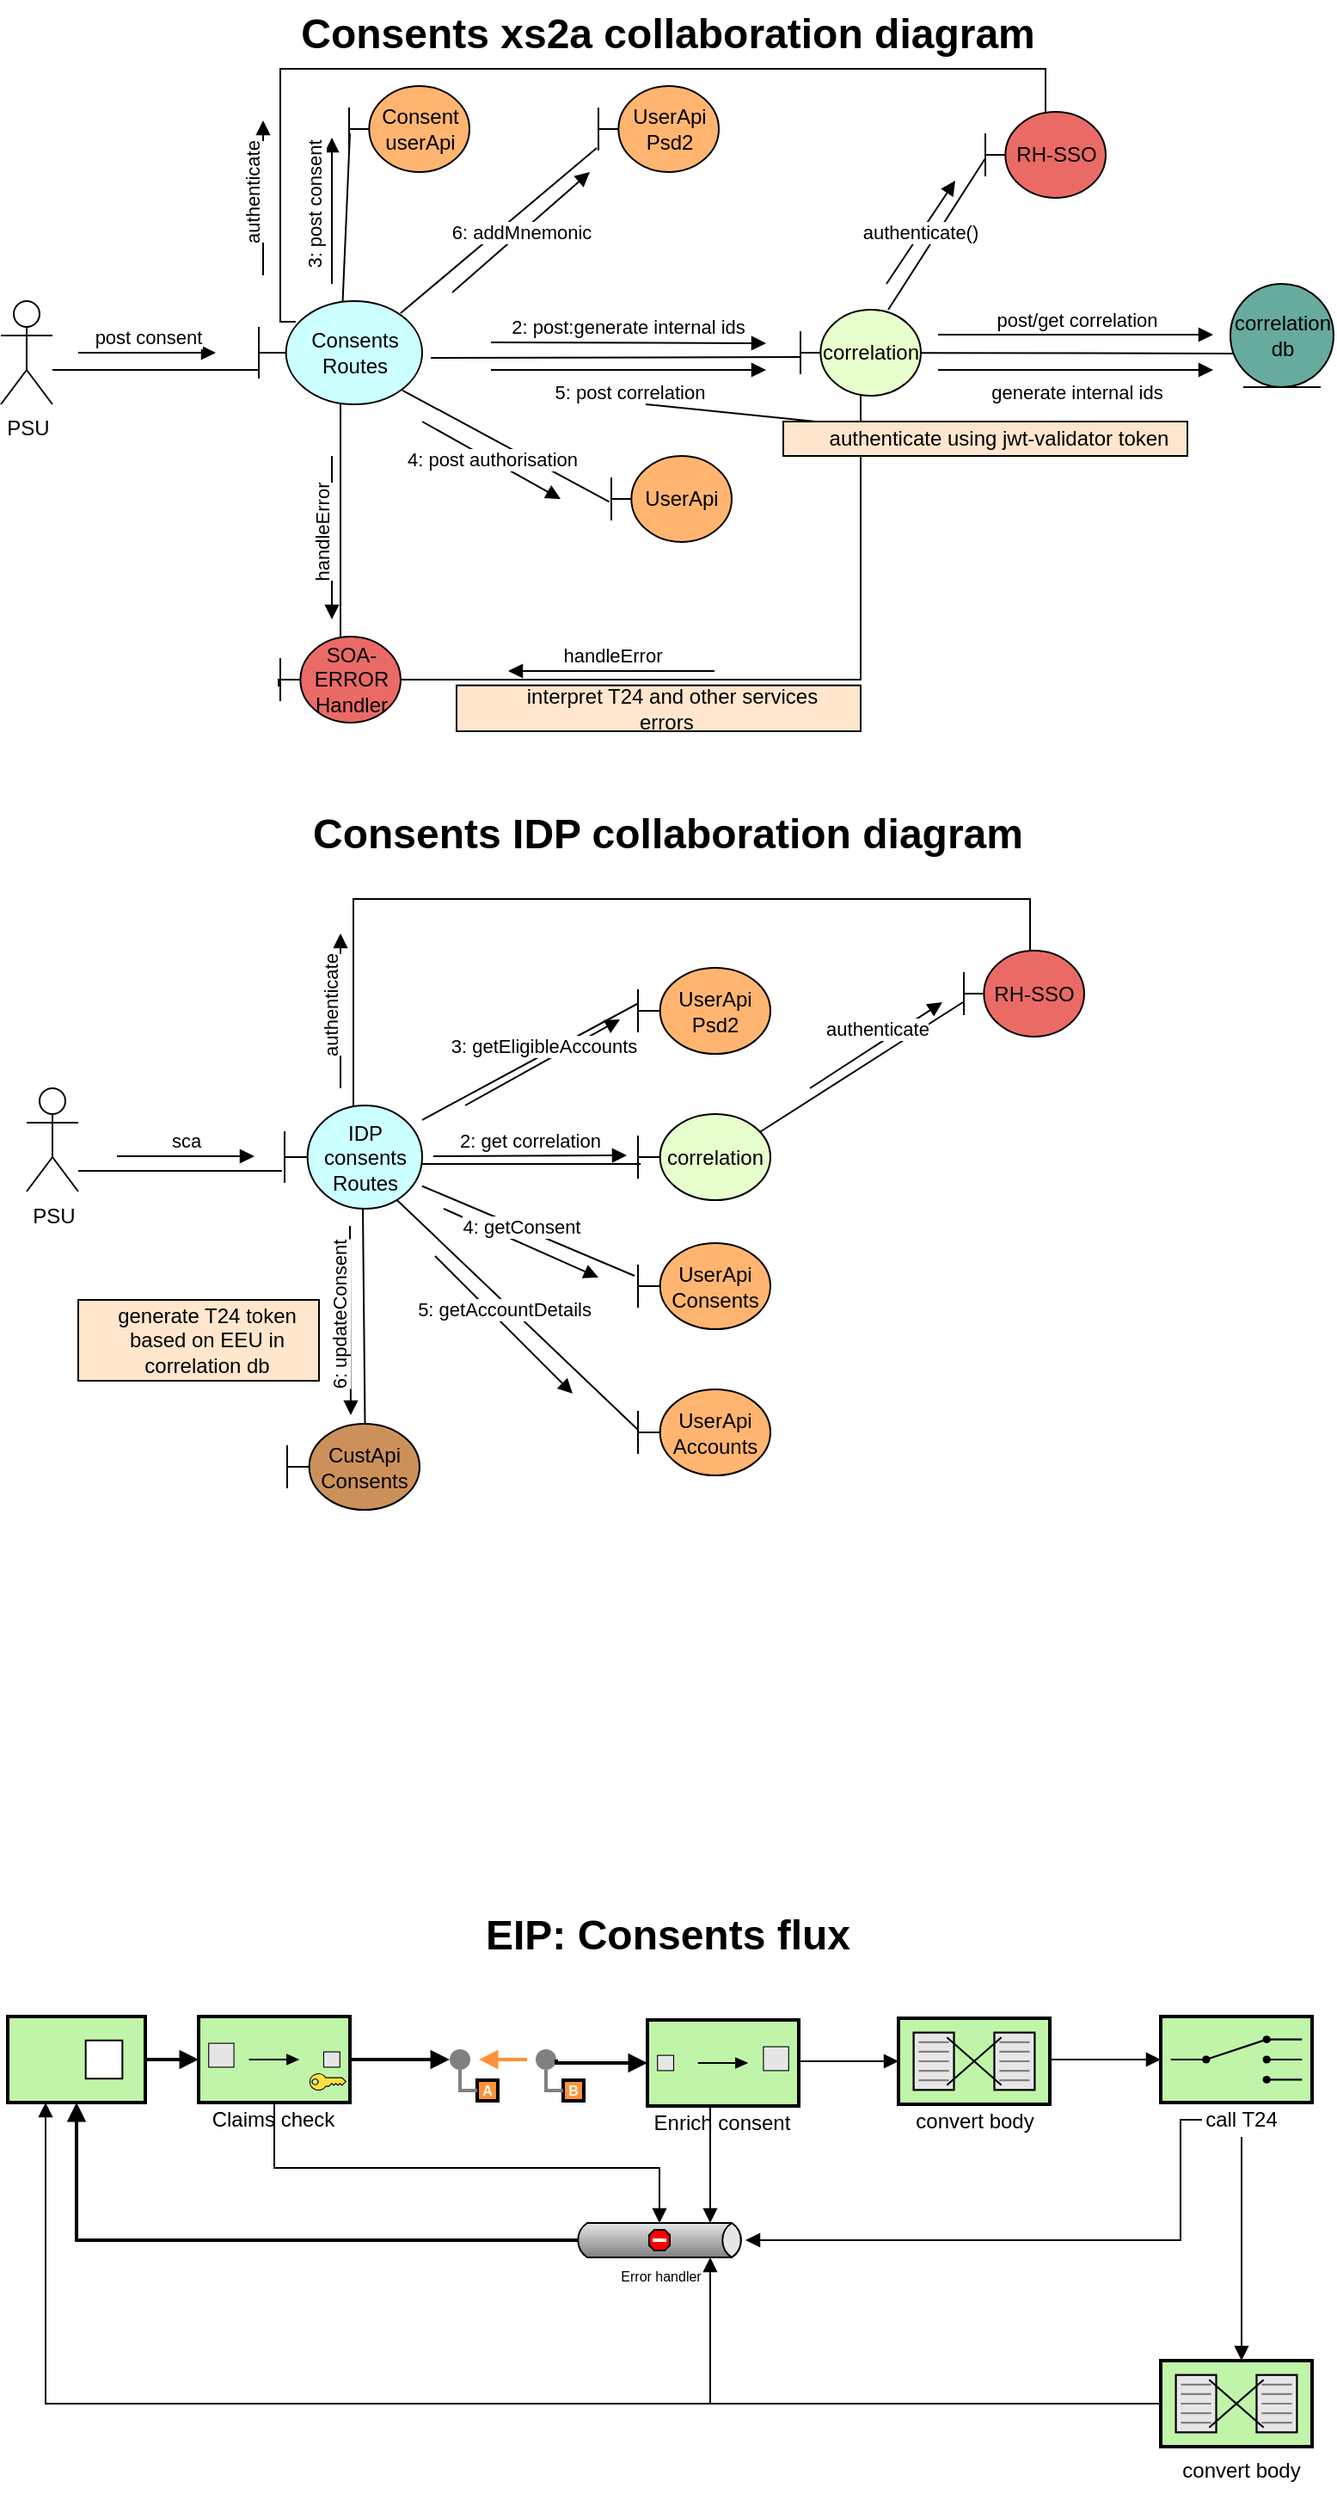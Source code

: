 <mxfile version="10.8.0" type="github"><diagram id="684sX0XfvXuVuNEk2pF1" name="Page-1"><mxGraphModel dx="1120" dy="774" grid="1" gridSize="10" guides="1" tooltips="1" connect="1" arrows="1" fold="1" page="1" pageScale="1" pageWidth="850" pageHeight="1100" math="0" shadow="0"><root><mxCell id="0"/><mxCell id="1" parent="0"/><mxCell id="zUb0gYZI1_zbsveK4TQf-42" style="edgeStyle=orthogonalEdgeStyle;rounded=0;orthogonalLoop=1;jettySize=auto;html=1;strokeColor=#000000;endArrow=none;endFill=0;" parent="1" source="zUb0gYZI1_zbsveK4TQf-1" target="zUb0gYZI1_zbsveK4TQf-31" edge="1"><mxGeometry relative="1" as="geometry"><Array as="points"><mxPoint x="132.5" y="215"/><mxPoint x="132.5" y="215"/></Array></mxGeometry></mxCell><mxCell id="zUb0gYZI1_zbsveK4TQf-1" value="PSU&lt;br&gt;" style="shape=umlActor;verticalLabelPosition=bottom;labelBackgroundColor=#ffffff;verticalAlign=top;html=1;outlineConnect=0;" parent="1" vertex="1"><mxGeometry x="37.5" y="175" width="30" height="60" as="geometry"/></mxCell><mxCell id="b8tYHW4TBAF62dfe1MEC-2" style="rounded=0;orthogonalLoop=1;jettySize=auto;html=1;endArrow=none;endFill=0;entryX=0.007;entryY=0.55;entryDx=0;entryDy=0;entryPerimeter=0;" parent="1" source="zUb0gYZI1_zbsveK4TQf-31" target="b8tYHW4TBAF62dfe1MEC-7" edge="1"><mxGeometry relative="1" as="geometry"><mxPoint x="384.757" y="89.386" as="targetPoint"/></mxGeometry></mxCell><mxCell id="b8tYHW4TBAF62dfe1MEC-10" style="edgeStyle=none;rounded=0;orthogonalLoop=1;jettySize=auto;html=1;entryX=-0.017;entryY=0.533;entryDx=0;entryDy=0;entryPerimeter=0;shadow=0;endArrow=none;endFill=0;strokeColor=#000000;exitX=0.88;exitY=0.865;exitDx=0;exitDy=0;exitPerimeter=0;" parent="1" source="zUb0gYZI1_zbsveK4TQf-31" target="b8tYHW4TBAF62dfe1MEC-9" edge="1"><mxGeometry relative="1" as="geometry"/></mxCell><mxCell id="b8tYHW4TBAF62dfe1MEC-13" style="edgeStyle=none;rounded=0;orthogonalLoop=1;jettySize=auto;html=1;entryX=-0.005;entryY=0.55;entryDx=0;entryDy=0;entryPerimeter=0;shadow=0;endArrow=none;endFill=0;strokeColor=#000000;" parent="1" target="b8tYHW4TBAF62dfe1MEC-12" edge="1"><mxGeometry relative="1" as="geometry"><mxPoint x="287.5" y="208" as="sourcePoint"/></mxGeometry></mxCell><mxCell id="7kEMaKD0HGbQx_u22iSO-6" style="edgeStyle=orthogonalEdgeStyle;rounded=0;orthogonalLoop=1;jettySize=auto;html=1;endArrow=none;endFill=0;" edge="1" parent="1" source="zUb0gYZI1_zbsveK4TQf-31" target="7kEMaKD0HGbQx_u22iSO-5"><mxGeometry relative="1" as="geometry"/></mxCell><mxCell id="7kEMaKD0HGbQx_u22iSO-46" style="edgeStyle=none;rounded=0;orthogonalLoop=1;jettySize=auto;html=1;entryX=-0.014;entryY=0.72;entryDx=0;entryDy=0;entryPerimeter=0;endArrow=none;endFill=0;exitX=0.868;exitY=0.117;exitDx=0;exitDy=0;exitPerimeter=0;" edge="1" parent="1" source="zUb0gYZI1_zbsveK4TQf-31" target="7kEMaKD0HGbQx_u22iSO-45"><mxGeometry relative="1" as="geometry"/></mxCell><mxCell id="7kEMaKD0HGbQx_u22iSO-49" style="edgeStyle=orthogonalEdgeStyle;rounded=0;orthogonalLoop=1;jettySize=auto;html=1;endArrow=none;endFill=0;exitX=0.226;exitY=0.2;exitDx=0;exitDy=0;exitPerimeter=0;" edge="1" parent="1" source="zUb0gYZI1_zbsveK4TQf-31" target="b8tYHW4TBAF62dfe1MEC-29"><mxGeometry relative="1" as="geometry"><Array as="points"><mxPoint x="200" y="187"/><mxPoint x="200" y="40"/><mxPoint x="645" y="40"/></Array></mxGeometry></mxCell><mxCell id="zUb0gYZI1_zbsveK4TQf-31" value="Consents&lt;br&gt;Routes&lt;br&gt;" style="shape=umlBoundary;whiteSpace=wrap;html=1;fillColor=#CCFFFF;" parent="1" vertex="1"><mxGeometry x="187.5" y="175" width="95" height="60" as="geometry"/></mxCell><mxCell id="zUb0gYZI1_zbsveK4TQf-38" value="post consent&lt;br&gt;" style="html=1;verticalAlign=bottom;endArrow=block;" parent="1" edge="1"><mxGeometry width="80" relative="1" as="geometry"><mxPoint x="82.5" y="205" as="sourcePoint"/><mxPoint x="162.5" y="205" as="targetPoint"/></mxGeometry></mxCell><mxCell id="b8tYHW4TBAF62dfe1MEC-5" value="3: post consent&lt;br&gt;" style="verticalAlign=middle;endArrow=block;shadow=0;strokeColor=#000000;labelBorderColor=none;html=1;horizontal=0;fontStyle=0" parent="1" edge="1"><mxGeometry x="0.077" y="10" width="80" relative="1" as="geometry"><mxPoint x="230" y="165" as="sourcePoint"/><mxPoint x="230" y="80" as="targetPoint"/><mxPoint as="offset"/></mxGeometry></mxCell><mxCell id="b8tYHW4TBAF62dfe1MEC-7" value="Consent userApi&lt;br&gt;" style="shape=umlBoundary;whiteSpace=wrap;html=1;fillColor=#FFB570;" parent="1" vertex="1"><mxGeometry x="240" y="50" width="70" height="50" as="geometry"/></mxCell><mxCell id="b8tYHW4TBAF62dfe1MEC-9" value="UserApi&lt;br&gt;" style="shape=umlBoundary;whiteSpace=wrap;html=1;fillColor=#FFB570;" parent="1" vertex="1"><mxGeometry x="392.5" y="265" width="70" height="50" as="geometry"/></mxCell><mxCell id="b8tYHW4TBAF62dfe1MEC-11" value="4: post authorisation&lt;br&gt;" style="verticalAlign=middle;endArrow=block;shadow=0;strokeColor=#000000;labelBorderColor=none;html=1;horizontal=1;fontStyle=0" parent="1" edge="1"><mxGeometry width="80" relative="1" as="geometry"><mxPoint x="282.5" y="245" as="sourcePoint"/><mxPoint x="363" y="290" as="targetPoint"/><mxPoint as="offset"/></mxGeometry></mxCell><mxCell id="b8tYHW4TBAF62dfe1MEC-30" style="edgeStyle=none;rounded=0;orthogonalLoop=1;jettySize=auto;html=1;entryX=-0.005;entryY=0.55;entryDx=0;entryDy=0;entryPerimeter=0;shadow=0;endArrow=none;endFill=0;strokeColor=#000000;" parent="1" source="b8tYHW4TBAF62dfe1MEC-12" target="b8tYHW4TBAF62dfe1MEC-29" edge="1"><mxGeometry relative="1" as="geometry"/></mxCell><mxCell id="b8tYHW4TBAF62dfe1MEC-35" style="edgeStyle=none;rounded=0;orthogonalLoop=1;jettySize=auto;html=1;entryX=0.026;entryY=0.674;entryDx=0;entryDy=0;entryPerimeter=0;shadow=0;endArrow=none;endFill=0;strokeColor=#000000;" parent="1" source="b8tYHW4TBAF62dfe1MEC-12" target="b8tYHW4TBAF62dfe1MEC-32" edge="1"><mxGeometry relative="1" as="geometry"/></mxCell><mxCell id="7kEMaKD0HGbQx_u22iSO-7" style="edgeStyle=orthogonalEdgeStyle;rounded=0;orthogonalLoop=1;jettySize=auto;html=1;endArrow=none;endFill=0;entryX=-0.014;entryY=0.58;entryDx=0;entryDy=0;entryPerimeter=0;" edge="1" parent="1" source="b8tYHW4TBAF62dfe1MEC-12" target="7kEMaKD0HGbQx_u22iSO-5"><mxGeometry relative="1" as="geometry"><mxPoint x="330" y="395" as="targetPoint"/><Array as="points"><mxPoint x="538" y="395"/><mxPoint x="199" y="395"/></Array></mxGeometry></mxCell><mxCell id="b8tYHW4TBAF62dfe1MEC-12" value="correlation" style="shape=umlBoundary;whiteSpace=wrap;html=1;fillColor=#E6FFCC;" parent="1" vertex="1"><mxGeometry x="502.5" y="180" width="70" height="50" as="geometry"/></mxCell><mxCell id="b8tYHW4TBAF62dfe1MEC-14" value="5: post correlation&lt;br&gt;" style="html=1;verticalAlign=top;endArrow=block;" parent="1" edge="1"><mxGeometry width="80" relative="1" as="geometry"><mxPoint x="322.5" y="215" as="sourcePoint"/><mxPoint x="482.5" y="215" as="targetPoint"/></mxGeometry></mxCell><mxCell id="b8tYHW4TBAF62dfe1MEC-17" value="2: post:generate internal ids&lt;br&gt;" style="html=1;verticalAlign=bottom;endArrow=block;" parent="1" edge="1"><mxGeometry width="80" relative="1" as="geometry"><mxPoint x="322.5" y="199" as="sourcePoint"/><mxPoint x="482.5" y="199.5" as="targetPoint"/></mxGeometry></mxCell><mxCell id="b8tYHW4TBAF62dfe1MEC-22" value="" style="group" parent="1" vertex="1" connectable="0"><mxGeometry x="492.5" y="235" width="235" height="60" as="geometry"/></mxCell><mxCell id="b8tYHW4TBAF62dfe1MEC-23" value="" style="group" parent="b8tYHW4TBAF62dfe1MEC-22" vertex="1" connectable="0"><mxGeometry width="235" height="60" as="geometry"/></mxCell><mxCell id="b8tYHW4TBAF62dfe1MEC-18" value="" style="rounded=0;whiteSpace=wrap;html=1;fillColor=#FFE6CC;" parent="b8tYHW4TBAF62dfe1MEC-23" vertex="1"><mxGeometry y="10" width="235" height="20" as="geometry"/></mxCell><mxCell id="b8tYHW4TBAF62dfe1MEC-20" value="authenticate using jwt-validator token" style="text;html=1;strokeColor=none;fillColor=none;align=center;verticalAlign=middle;whiteSpace=wrap;rounded=0;" parent="b8tYHW4TBAF62dfe1MEC-23" vertex="1"><mxGeometry x="20" y="10" width="210" height="20" as="geometry"/></mxCell><mxCell id="b8tYHW4TBAF62dfe1MEC-28" style="edgeStyle=none;rounded=0;orthogonalLoop=1;jettySize=auto;html=1;shadow=0;endArrow=none;endFill=0;strokeColor=#000000;" parent="1" source="b8tYHW4TBAF62dfe1MEC-18" edge="1"><mxGeometry relative="1" as="geometry"><mxPoint x="412.5" y="235" as="targetPoint"/></mxGeometry></mxCell><mxCell id="b8tYHW4TBAF62dfe1MEC-29" value="RH-SSO" style="shape=umlBoundary;whiteSpace=wrap;html=1;fillColor=#EA6B66;" parent="1" vertex="1"><mxGeometry x="610" y="65" width="70" height="50" as="geometry"/></mxCell><mxCell id="b8tYHW4TBAF62dfe1MEC-31" value="authenticate()&lt;br&gt;" style="verticalAlign=middle;endArrow=block;shadow=0;strokeColor=#000000;labelBorderColor=none;html=1;horizontal=1;fontStyle=0" parent="1" edge="1"><mxGeometry width="80" relative="1" as="geometry"><mxPoint x="552.5" y="165" as="sourcePoint"/><mxPoint x="592.5" y="105" as="targetPoint"/><mxPoint as="offset"/></mxGeometry></mxCell><mxCell id="b8tYHW4TBAF62dfe1MEC-32" value="correlation&lt;br&gt;db&lt;br&gt;" style="ellipse;shape=umlEntity;whiteSpace=wrap;html=1;fillColor=#67AB9F;" parent="1" vertex="1"><mxGeometry x="752.5" y="165" width="60" height="60" as="geometry"/></mxCell><mxCell id="b8tYHW4TBAF62dfe1MEC-36" value="generate internal ids&lt;br&gt;" style="html=1;verticalAlign=top;endArrow=block;" parent="1" edge="1"><mxGeometry width="80" relative="1" as="geometry"><mxPoint x="582.5" y="215" as="sourcePoint"/><mxPoint x="742.5" y="215" as="targetPoint"/></mxGeometry></mxCell><mxCell id="b8tYHW4TBAF62dfe1MEC-37" value="post/get correlation&lt;br&gt;" style="html=1;verticalAlign=bottom;endArrow=block;" parent="1" edge="1"><mxGeometry width="80" relative="1" as="geometry"><mxPoint x="582.5" y="194.5" as="sourcePoint"/><mxPoint x="742.5" y="194.5" as="targetPoint"/></mxGeometry></mxCell><mxCell id="b8tYHW4TBAF62dfe1MEC-38" value="Consents xs2a collaboration diagram" style="text;strokeColor=none;fillColor=none;html=1;fontSize=24;fontStyle=1;verticalAlign=middle;align=center;" parent="1" vertex="1"><mxGeometry x="375" width="100" height="40" as="geometry"/></mxCell><mxCell id="7kEMaKD0HGbQx_u22iSO-3" value="Consents IDP collaboration diagram" style="text;strokeColor=none;fillColor=none;html=1;fontSize=24;fontStyle=1;verticalAlign=middle;align=center;" vertex="1" parent="1"><mxGeometry x="375" y="465" width="100" height="40" as="geometry"/></mxCell><mxCell id="7kEMaKD0HGbQx_u22iSO-5" value="SOA-ERROR&lt;br&gt;Handler&lt;br&gt;" style="shape=umlBoundary;whiteSpace=wrap;html=1;fillColor=#EA6B66;" vertex="1" parent="1"><mxGeometry x="200" y="370" width="70" height="50" as="geometry"/></mxCell><mxCell id="7kEMaKD0HGbQx_u22iSO-8" value="handleError" style="html=1;verticalAlign=bottom;endArrow=block;" edge="1" parent="1"><mxGeometry width="80" relative="1" as="geometry"><mxPoint x="452.5" y="390" as="sourcePoint"/><mxPoint x="332.5" y="390" as="targetPoint"/></mxGeometry></mxCell><mxCell id="7kEMaKD0HGbQx_u22iSO-9" value="handleError" style="html=1;verticalAlign=bottom;endArrow=block;horizontal=0;" edge="1" parent="1"><mxGeometry width="80" relative="1" as="geometry"><mxPoint x="230" y="265" as="sourcePoint"/><mxPoint x="230" y="360" as="targetPoint"/></mxGeometry></mxCell><mxCell id="7kEMaKD0HGbQx_u22iSO-10" value="" style="group" vertex="1" connectable="0" parent="1"><mxGeometry x="302.5" y="385" width="235" height="90" as="geometry"/></mxCell><mxCell id="7kEMaKD0HGbQx_u22iSO-11" value="" style="group" vertex="1" connectable="0" parent="7kEMaKD0HGbQx_u22iSO-10"><mxGeometry width="235" height="80" as="geometry"/></mxCell><mxCell id="7kEMaKD0HGbQx_u22iSO-12" value="" style="rounded=0;whiteSpace=wrap;html=1;fillColor=#FFE6CC;" vertex="1" parent="7kEMaKD0HGbQx_u22iSO-11"><mxGeometry y="13.333" width="235" height="26.667" as="geometry"/></mxCell><mxCell id="7kEMaKD0HGbQx_u22iSO-13" value="interpret T24 and other services errors&amp;nbsp;&amp;nbsp;" style="text;html=1;strokeColor=none;fillColor=none;align=center;verticalAlign=middle;whiteSpace=wrap;rounded=0;" vertex="1" parent="7kEMaKD0HGbQx_u22iSO-11"><mxGeometry x="20" y="13.333" width="210" height="26.667" as="geometry"/></mxCell><mxCell id="7kEMaKD0HGbQx_u22iSO-21" style="edgeStyle=orthogonalEdgeStyle;rounded=0;orthogonalLoop=1;jettySize=auto;html=1;entryX=-0.019;entryY=0.633;entryDx=0;entryDy=0;entryPerimeter=0;endArrow=none;endFill=0;" edge="1" parent="1" source="7kEMaKD0HGbQx_u22iSO-15" target="7kEMaKD0HGbQx_u22iSO-16"><mxGeometry relative="1" as="geometry"><Array as="points"><mxPoint x="115" y="680.5"/><mxPoint x="115" y="680.5"/></Array></mxGeometry></mxCell><mxCell id="7kEMaKD0HGbQx_u22iSO-15" value="PSU&lt;br&gt;" style="shape=umlActor;verticalLabelPosition=bottom;labelBackgroundColor=#ffffff;verticalAlign=top;html=1;outlineConnect=0;" vertex="1" parent="1"><mxGeometry x="52.5" y="632.5" width="30" height="60" as="geometry"/></mxCell><mxCell id="7kEMaKD0HGbQx_u22iSO-25" style="edgeStyle=orthogonalEdgeStyle;rounded=0;orthogonalLoop=1;jettySize=auto;html=1;entryX=0.021;entryY=0.58;entryDx=0;entryDy=0;entryPerimeter=0;endArrow=none;endFill=0;" edge="1" parent="1" source="7kEMaKD0HGbQx_u22iSO-16" target="7kEMaKD0HGbQx_u22iSO-24"><mxGeometry relative="1" as="geometry"><Array as="points"><mxPoint x="315" y="676.5"/><mxPoint x="315" y="676.5"/></Array></mxGeometry></mxCell><mxCell id="7kEMaKD0HGbQx_u22iSO-28" style="rounded=0;orthogonalLoop=1;jettySize=auto;html=1;entryX=-0.007;entryY=0.42;entryDx=0;entryDy=0;entryPerimeter=0;endArrow=none;endFill=0;" edge="1" parent="1" source="7kEMaKD0HGbQx_u22iSO-16" target="7kEMaKD0HGbQx_u22iSO-27"><mxGeometry relative="1" as="geometry"/></mxCell><mxCell id="7kEMaKD0HGbQx_u22iSO-32" style="edgeStyle=none;rounded=0;orthogonalLoop=1;jettySize=auto;html=1;entryX=-0.026;entryY=0.38;entryDx=0;entryDy=0;entryPerimeter=0;endArrow=none;endFill=0;" edge="1" parent="1" source="7kEMaKD0HGbQx_u22iSO-16" target="7kEMaKD0HGbQx_u22iSO-30"><mxGeometry relative="1" as="geometry"/></mxCell><mxCell id="7kEMaKD0HGbQx_u22iSO-34" style="edgeStyle=none;rounded=0;orthogonalLoop=1;jettySize=auto;html=1;entryX=0.591;entryY=0.5;entryDx=0;entryDy=0;entryPerimeter=0;endArrow=none;endFill=0;" edge="1" parent="1" target="7kEMaKD0HGbQx_u22iSO-33"><mxGeometry relative="1" as="geometry"><mxPoint x="248" y="702.5" as="sourcePoint"/></mxGeometry></mxCell><mxCell id="7kEMaKD0HGbQx_u22iSO-48" style="edgeStyle=orthogonalEdgeStyle;rounded=0;orthogonalLoop=1;jettySize=auto;html=1;endArrow=none;endFill=0;" edge="1" parent="1" source="7kEMaKD0HGbQx_u22iSO-16" target="7kEMaKD0HGbQx_u22iSO-41"><mxGeometry relative="1" as="geometry"><Array as="points"><mxPoint x="243" y="522.5"/><mxPoint x="636" y="522.5"/></Array></mxGeometry></mxCell><mxCell id="7kEMaKD0HGbQx_u22iSO-54" style="rounded=0;orthogonalLoop=1;jettySize=auto;html=1;entryX=0;entryY=0.47;entryDx=0;entryDy=0;entryPerimeter=0;endArrow=none;endFill=0;" edge="1" parent="1" target="7kEMaKD0HGbQx_u22iSO-53"><mxGeometry relative="1" as="geometry"><mxPoint x="260" y="690" as="sourcePoint"/></mxGeometry></mxCell><mxCell id="7kEMaKD0HGbQx_u22iSO-16" value="IDP consents Routes" style="shape=umlBoundary;whiteSpace=wrap;html=1;fillColor=#CCFFFF;" vertex="1" parent="1"><mxGeometry x="202.5" y="642.5" width="80" height="60" as="geometry"/></mxCell><mxCell id="7kEMaKD0HGbQx_u22iSO-23" value="sca&lt;br&gt;" style="html=1;verticalAlign=bottom;endArrow=block;" edge="1" parent="1"><mxGeometry width="80" relative="1" as="geometry"><mxPoint x="105" y="672" as="sourcePoint"/><mxPoint x="185" y="672" as="targetPoint"/></mxGeometry></mxCell><mxCell id="7kEMaKD0HGbQx_u22iSO-43" style="edgeStyle=none;rounded=0;orthogonalLoop=1;jettySize=auto;html=1;endArrow=none;endFill=0;exitX=0.909;exitY=0.22;exitDx=0;exitDy=0;exitPerimeter=0;" edge="1" parent="1" source="7kEMaKD0HGbQx_u22iSO-24"><mxGeometry relative="1" as="geometry"><mxPoint x="597" y="582.5" as="targetPoint"/></mxGeometry></mxCell><mxCell id="7kEMaKD0HGbQx_u22iSO-24" value="correlation" style="shape=umlBoundary;whiteSpace=wrap;html=1;fillColor=#E6FFCC;" vertex="1" parent="1"><mxGeometry x="408" y="647.5" width="77" height="50" as="geometry"/></mxCell><mxCell id="7kEMaKD0HGbQx_u22iSO-26" value="2: get correlation&lt;br&gt;" style="html=1;verticalAlign=bottom;endArrow=block;" edge="1" parent="1"><mxGeometry width="80" relative="1" as="geometry"><mxPoint x="289" y="672" as="sourcePoint"/><mxPoint x="401.5" y="671.5" as="targetPoint"/></mxGeometry></mxCell><mxCell id="7kEMaKD0HGbQx_u22iSO-27" value="UserApi&lt;br&gt;Psd2&lt;br&gt;" style="shape=umlBoundary;whiteSpace=wrap;html=1;fillColor=#FFB570;" vertex="1" parent="1"><mxGeometry x="408" y="562.5" width="77" height="50" as="geometry"/></mxCell><mxCell id="7kEMaKD0HGbQx_u22iSO-29" value="3: getEligibleAccounts" style="html=1;verticalAlign=bottom;endArrow=block;" edge="1" parent="1"><mxGeometry width="80" relative="1" as="geometry"><mxPoint x="307.5" y="642.5" as="sourcePoint"/><mxPoint x="397.5" y="592.5" as="targetPoint"/></mxGeometry></mxCell><mxCell id="7kEMaKD0HGbQx_u22iSO-30" value="UserApi&lt;br&gt;Consents&lt;br&gt;" style="shape=umlBoundary;whiteSpace=wrap;html=1;fillColor=#FFB570;" vertex="1" parent="1"><mxGeometry x="408" y="722.5" width="77" height="50" as="geometry"/></mxCell><mxCell id="7kEMaKD0HGbQx_u22iSO-31" value="4: getConsent" style="html=1;verticalAlign=bottom;endArrow=block;" edge="1" parent="1"><mxGeometry width="80" relative="1" as="geometry"><mxPoint x="295" y="702.5" as="sourcePoint"/><mxPoint x="385" y="742.5" as="targetPoint"/></mxGeometry></mxCell><mxCell id="7kEMaKD0HGbQx_u22iSO-33" value="CustApi&lt;br&gt;Consents&lt;br&gt;" style="shape=umlBoundary;whiteSpace=wrap;html=1;fillColor=#CC915A;" vertex="1" parent="1"><mxGeometry x="204" y="827.5" width="77" height="50" as="geometry"/></mxCell><mxCell id="7kEMaKD0HGbQx_u22iSO-35" value="6: updateConsent" style="html=1;verticalAlign=bottom;endArrow=block;horizontal=0;" edge="1" parent="1"><mxGeometry width="80" relative="1" as="geometry"><mxPoint x="240.5" y="712.5" as="sourcePoint"/><mxPoint x="241" y="822.5" as="targetPoint"/></mxGeometry></mxCell><mxCell id="7kEMaKD0HGbQx_u22iSO-40" value="" style="group" vertex="1" connectable="0" parent="1"><mxGeometry x="55" y="762.5" width="140" height="90" as="geometry"/></mxCell><mxCell id="7kEMaKD0HGbQx_u22iSO-36" value="" style="group" vertex="1" connectable="0" parent="7kEMaKD0HGbQx_u22iSO-40"><mxGeometry width="140" height="90" as="geometry"/></mxCell><mxCell id="7kEMaKD0HGbQx_u22iSO-37" value="" style="group" vertex="1" connectable="0" parent="7kEMaKD0HGbQx_u22iSO-36"><mxGeometry width="140" height="80" as="geometry"/></mxCell><mxCell id="7kEMaKD0HGbQx_u22iSO-38" value="" style="rounded=0;whiteSpace=wrap;html=1;fillColor=#FFE6CC;" vertex="1" parent="7kEMaKD0HGbQx_u22iSO-37"><mxGeometry x="27.5" y="-7" width="140" height="47" as="geometry"/></mxCell><mxCell id="7kEMaKD0HGbQx_u22iSO-39" value="generate T24 token based on EEU in correlation db" style="text;html=1;strokeColor=none;fillColor=none;align=center;verticalAlign=middle;whiteSpace=wrap;rounded=0;" vertex="1" parent="7kEMaKD0HGbQx_u22iSO-37"><mxGeometry x="39.5" y="-7" width="125" height="47" as="geometry"/></mxCell><mxCell id="7kEMaKD0HGbQx_u22iSO-41" value="RH-SSO" style="shape=umlBoundary;whiteSpace=wrap;html=1;fillColor=#EA6B66;" vertex="1" parent="1"><mxGeometry x="597.5" y="552.5" width="70" height="50" as="geometry"/></mxCell><mxCell id="7kEMaKD0HGbQx_u22iSO-44" value="authenticate" style="html=1;verticalAlign=bottom;endArrow=block;" edge="1" parent="1"><mxGeometry width="80" relative="1" as="geometry"><mxPoint x="508" y="632.5" as="sourcePoint"/><mxPoint x="585" y="582.5" as="targetPoint"/></mxGeometry></mxCell><mxCell id="7kEMaKD0HGbQx_u22iSO-45" value="UserApi&lt;br&gt;Psd2&lt;br&gt;" style="shape=umlBoundary;whiteSpace=wrap;html=1;fillColor=#FFB570;" vertex="1" parent="1"><mxGeometry x="385" y="50" width="70" height="50" as="geometry"/></mxCell><mxCell id="7kEMaKD0HGbQx_u22iSO-47" value="6: addMnemonic" style="html=1;verticalAlign=middle;endArrow=block;horizontal=1;" edge="1" parent="1"><mxGeometry width="80" relative="1" as="geometry"><mxPoint x="300" y="170" as="sourcePoint"/><mxPoint x="380" y="100" as="targetPoint"/></mxGeometry></mxCell><mxCell id="7kEMaKD0HGbQx_u22iSO-50" value="authenticate" style="html=1;verticalAlign=bottom;endArrow=block;horizontal=0;" edge="1" parent="1"><mxGeometry width="80" relative="1" as="geometry"><mxPoint x="190" y="160" as="sourcePoint"/><mxPoint x="190" y="70" as="targetPoint"/></mxGeometry></mxCell><mxCell id="7kEMaKD0HGbQx_u22iSO-51" value="authenticate" style="html=1;verticalAlign=bottom;endArrow=block;horizontal=0;" edge="1" parent="1"><mxGeometry width="80" relative="1" as="geometry"><mxPoint x="235" y="632.5" as="sourcePoint"/><mxPoint x="235" y="542.5" as="targetPoint"/></mxGeometry></mxCell><mxCell id="7kEMaKD0HGbQx_u22iSO-53" value="UserApi&lt;br&gt;Accounts&lt;br&gt;" style="shape=umlBoundary;whiteSpace=wrap;html=1;fillColor=#FFB570;" vertex="1" parent="1"><mxGeometry x="408" y="807.5" width="77" height="50" as="geometry"/></mxCell><mxCell id="7kEMaKD0HGbQx_u22iSO-55" value="5: getAccountDetails" style="html=1;verticalAlign=bottom;endArrow=block;" edge="1" parent="1"><mxGeometry width="80" relative="1" as="geometry"><mxPoint x="290" y="730" as="sourcePoint"/><mxPoint x="370" y="810" as="targetPoint"/></mxGeometry></mxCell><mxCell id="7kEMaKD0HGbQx_u22iSO-57" value="EIP: Consents flux" style="text;strokeColor=none;fillColor=none;html=1;fontSize=24;fontStyle=1;verticalAlign=middle;align=center;" vertex="1" parent="1"><mxGeometry x="375" y="1105" width="100" height="40" as="geometry"/></mxCell><mxCell id="7kEMaKD0HGbQx_u22iSO-58" value="" style="strokeWidth=2;dashed=0;align=center;fontSize=8;shape=rect;verticalLabelPosition=bottom;verticalAlign=top;fillColor=#c0f5a9;strokeColor=#000000;" vertex="1" parent="1"><mxGeometry x="41.5" y="1172" width="80" height="50" as="geometry"/></mxCell><mxCell id="7kEMaKD0HGbQx_u22iSO-59" value="" style="strokeWidth=1;dashed=0;align=center;fontSize=8;shape=rect;fillColor=#ffffff;strokeColor=#000000;" vertex="1" parent="7kEMaKD0HGbQx_u22iSO-58"><mxGeometry x="45.333" y="13.889" width="21.333" height="22.222" as="geometry"/></mxCell><mxCell id="7kEMaKD0HGbQx_u22iSO-66" style="edgeStyle=orthogonalEdgeStyle;rounded=0;html=1;endArrow=block;endFill=1;jettySize=auto;orthogonalLoop=1;strokeWidth=2;startArrow=none;startFill=0;exitX=1;exitY=0.5;exitDx=0;exitDy=0;" edge="1" parent="1" source="7kEMaKD0HGbQx_u22iSO-58" target="7kEMaKD0HGbQx_u22iSO-62"><mxGeometry relative="1" as="geometry"><mxPoint x="63.5" y="1112" as="sourcePoint"/><mxPoint x="163.5" y="1112" as="targetPoint"/></mxGeometry></mxCell><mxCell id="7kEMaKD0HGbQx_u22iSO-67" value="Error handler" style="strokeWidth=1;strokeColor=#000000;dashed=0;align=center;html=1;fontSize=8;shape=mxgraph.eip.deadLetterChannel;verticalLabelPosition=bottom;labelBackgroundColor=#ffffff;verticalAlign=top;" vertex="1" parent="1"><mxGeometry x="370.5" y="1292" width="100" height="20" as="geometry"/></mxCell><mxCell id="7kEMaKD0HGbQx_u22iSO-69" style="edgeStyle=orthogonalEdgeStyle;rounded=0;html=1;endArrow=block;endFill=1;jettySize=auto;orthogonalLoop=1;strokeWidth=2;startArrow=none;startFill=0;exitX=0;exitY=0.5;exitDx=2.7;exitDy=0;exitPerimeter=0;entryX=0.5;entryY=1;entryDx=0;entryDy=0;" edge="1" parent="1" source="7kEMaKD0HGbQx_u22iSO-67" target="7kEMaKD0HGbQx_u22iSO-58"><mxGeometry relative="1" as="geometry"><mxPoint x="131.5" y="1207" as="sourcePoint"/><mxPoint x="170.5" y="1207" as="targetPoint"/></mxGeometry></mxCell><mxCell id="7kEMaKD0HGbQx_u22iSO-95" value="" style="group" vertex="1" connectable="0" parent="1"><mxGeometry x="558.5" y="1173" width="90" height="70" as="geometry"/></mxCell><mxCell id="7kEMaKD0HGbQx_u22iSO-74" value="" style="strokeWidth=2;outlineConnect=0;dashed=0;align=center;fontSize=8;shape=mxgraph.eip.message_translator;fillColor=#c0f5a9;strokeColor=#000000;verticalLabelPosition=bottom;verticalAlign=top;" vertex="1" parent="7kEMaKD0HGbQx_u22iSO-95"><mxGeometry x="1" width="88" height="50" as="geometry"/></mxCell><mxCell id="7kEMaKD0HGbQx_u22iSO-77" value="convert body" style="text;html=1;strokeColor=none;fillColor=none;align=center;verticalAlign=middle;whiteSpace=wrap;rounded=0;" vertex="1" parent="7kEMaKD0HGbQx_u22iSO-95"><mxGeometry y="50" width="90" height="20" as="geometry"/></mxCell><mxCell id="7kEMaKD0HGbQx_u22iSO-96" value="" style="group" vertex="1" connectable="0" parent="1"><mxGeometry x="411.5" y="1174" width="90" height="70" as="geometry"/></mxCell><mxCell id="7kEMaKD0HGbQx_u22iSO-70" value="" style="strokeWidth=2;outlineConnect=0;dashed=0;align=center;fontSize=8;fillColor=#c0f5a9;verticalLabelPosition=bottom;verticalAlign=top;strokeColor=#000000;shape=mxgraph.eip.content_enricher;gradientColor=none;" vertex="1" parent="7kEMaKD0HGbQx_u22iSO-96"><mxGeometry x="2" width="88" height="50" as="geometry"/></mxCell><mxCell id="7kEMaKD0HGbQx_u22iSO-73" value="Enrich consent" style="text;html=1;strokeColor=none;fillColor=none;align=center;verticalAlign=middle;whiteSpace=wrap;rounded=0;" vertex="1" parent="7kEMaKD0HGbQx_u22iSO-96"><mxGeometry y="50" width="90" height="20" as="geometry"/></mxCell><mxCell id="7kEMaKD0HGbQx_u22iSO-97" value="" style="group" vertex="1" connectable="0" parent="1"><mxGeometry x="150.5" y="1172" width="90" height="70" as="geometry"/></mxCell><mxCell id="7kEMaKD0HGbQx_u22iSO-62" value="" style="strokeWidth=2;outlineConnect=0;dashed=0;align=center;fontSize=8;fillColor=#c0f5a9;verticalLabelPosition=bottom;verticalAlign=top;strokeColor=#000000;shape=mxgraph.eip.claim_check;" vertex="1" parent="7kEMaKD0HGbQx_u22iSO-97"><mxGeometry x="2" width="88" height="50" as="geometry"/></mxCell><mxCell id="7kEMaKD0HGbQx_u22iSO-72" value="Claims check" style="text;html=1;strokeColor=none;fillColor=none;align=center;verticalAlign=middle;whiteSpace=wrap;rounded=0;" vertex="1" parent="7kEMaKD0HGbQx_u22iSO-97"><mxGeometry y="50" width="90" height="20" as="geometry"/></mxCell><mxCell id="7kEMaKD0HGbQx_u22iSO-103" style="edgeStyle=none;rounded=0;orthogonalLoop=1;jettySize=auto;html=1;entryX=1;entryY=0.5;entryDx=0;entryDy=0;entryPerimeter=0;endArrow=none;endFill=0;" edge="1" parent="7kEMaKD0HGbQx_u22iSO-97" source="7kEMaKD0HGbQx_u22iSO-62" target="7kEMaKD0HGbQx_u22iSO-62"><mxGeometry relative="1" as="geometry"/></mxCell><mxCell id="7kEMaKD0HGbQx_u22iSO-98" value="" style="group" vertex="1" connectable="0" parent="1"><mxGeometry x="298.5" y="1191" width="78" height="30" as="geometry"/></mxCell><mxCell id="7kEMaKD0HGbQx_u22iSO-85" value="" style="endArrow=block;html=1;endFill=1;strokeWidth=2;strokeColor=#FF9238" edge="1" parent="7kEMaKD0HGbQx_u22iSO-98"><mxGeometry relative="1" as="geometry"><mxPoint x="45" y="6" as="sourcePoint"/><mxPoint x="17" y="6" as="targetPoint"/></mxGeometry></mxCell><mxCell id="7kEMaKD0HGbQx_u22iSO-86" value="" style="strokeWidth=2;dashed=0;align=center;fontSize=8;shape=ellipse;fillColor=#808080;strokeColor=none;" vertex="1" parent="7kEMaKD0HGbQx_u22iSO-98"><mxGeometry width="12" height="12" as="geometry"/></mxCell><mxCell id="7kEMaKD0HGbQx_u22iSO-87" value="A" style="strokeWidth=2;dashed=0;align=center;fontSize=8;shape=rect;fillColor=#FF9238;strokeColor=#000000;fontStyle=1;fontColor=#ffffff;" vertex="1" parent="7kEMaKD0HGbQx_u22iSO-98"><mxGeometry x="16" y="18" width="12" height="12" as="geometry"/></mxCell><mxCell id="7kEMaKD0HGbQx_u22iSO-83" value="" style="edgeStyle=orthogonalEdgeStyle;rounded=0;exitX=0;exitY=0.5;endArrow=none;dashed=0;html=1;strokeColor=#808080;strokeWidth=2;" edge="1" source="7kEMaKD0HGbQx_u22iSO-87" target="7kEMaKD0HGbQx_u22iSO-86" parent="7kEMaKD0HGbQx_u22iSO-98"><mxGeometry relative="1" as="geometry"/></mxCell><mxCell id="7kEMaKD0HGbQx_u22iSO-88" value="" style="strokeWidth=2;dashed=0;align=center;fontSize=8;shape=ellipse;fillColor=#808080;strokeColor=none;" vertex="1" parent="7kEMaKD0HGbQx_u22iSO-98"><mxGeometry x="50" width="12" height="12" as="geometry"/></mxCell><mxCell id="7kEMaKD0HGbQx_u22iSO-89" value="B" style="strokeWidth=2;dashed=0;align=center;fontSize=8;shape=rect;fillColor=#FF9238;strokeColor=#000000;fontStyle=1;fontColor=#ffffff;" vertex="1" parent="7kEMaKD0HGbQx_u22iSO-98"><mxGeometry x="66" y="18" width="12" height="12" as="geometry"/></mxCell><mxCell id="7kEMaKD0HGbQx_u22iSO-84" value="" style="edgeStyle=orthogonalEdgeStyle;rounded=0;exitX=0;exitY=0.5;endArrow=none;dashed=0;html=1;strokeColor=#808080;strokeWidth=2;" edge="1" source="7kEMaKD0HGbQx_u22iSO-89" target="7kEMaKD0HGbQx_u22iSO-88" parent="7kEMaKD0HGbQx_u22iSO-98"><mxGeometry relative="1" as="geometry"/></mxCell><mxCell id="7kEMaKD0HGbQx_u22iSO-102" style="edgeStyle=orthogonalEdgeStyle;rounded=0;html=1;endArrow=block;endFill=1;jettySize=auto;orthogonalLoop=1;strokeWidth=2;startArrow=none;startFill=0;entryX=0;entryY=0.5;entryDx=0;entryDy=0;" edge="1" parent="1" source="7kEMaKD0HGbQx_u22iSO-62" target="7kEMaKD0HGbQx_u22iSO-86"><mxGeometry relative="1" as="geometry"><mxPoint x="250.5" y="1197" as="sourcePoint"/><mxPoint x="281.5" y="1197" as="targetPoint"/></mxGeometry></mxCell><mxCell id="7kEMaKD0HGbQx_u22iSO-107" style="edgeStyle=orthogonalEdgeStyle;rounded=0;html=1;endArrow=block;endFill=1;jettySize=auto;orthogonalLoop=1;strokeWidth=2;startArrow=none;startFill=0;exitX=1;exitY=0.5;exitDx=0;exitDy=0;" edge="1" parent="1" source="7kEMaKD0HGbQx_u22iSO-88" target="7kEMaKD0HGbQx_u22iSO-70"><mxGeometry relative="1" as="geometry"><mxPoint x="378.5" y="1231" as="sourcePoint"/><mxPoint x="436.5" y="1231" as="targetPoint"/><Array as="points"><mxPoint x="360.5" y="1199"/></Array></mxGeometry></mxCell><mxCell id="7kEMaKD0HGbQx_u22iSO-110" value="" style="group" vertex="1" connectable="0" parent="1"><mxGeometry x="712" y="1172" width="88" height="70" as="geometry"/></mxCell><mxCell id="7kEMaKD0HGbQx_u22iSO-78" value="" style="strokeWidth=2;outlineConnect=0;dashed=0;align=center;fontSize=8;shape=mxgraph.eip.content_based_router;verticalLabelPosition=bottom;verticalAlign=top;fillColor=#c0f5a9;strokeColor=#000000;" vertex="1" parent="7kEMaKD0HGbQx_u22iSO-110"><mxGeometry width="88" height="50" as="geometry"/></mxCell><mxCell id="7kEMaKD0HGbQx_u22iSO-109" value="call T24" style="text;html=1;strokeColor=none;fillColor=none;align=center;verticalAlign=middle;whiteSpace=wrap;rounded=0;" vertex="1" parent="7kEMaKD0HGbQx_u22iSO-110"><mxGeometry x="24" y="50" width="46" height="20" as="geometry"/></mxCell><mxCell id="7kEMaKD0HGbQx_u22iSO-112" style="edgeStyle=elbowEdgeStyle;rounded=0;orthogonalLoop=1;jettySize=auto;html=1;endArrow=block;endFill=1;" edge="1" parent="1" source="7kEMaKD0HGbQx_u22iSO-109" target="7kEMaKD0HGbQx_u22iSO-67"><mxGeometry relative="1" as="geometry"><Array as="points"><mxPoint x="723.5" y="1272"/><mxPoint x="663.5" y="1302"/><mxPoint x="723.5" y="1292"/></Array></mxGeometry></mxCell><mxCell id="7kEMaKD0HGbQx_u22iSO-115" style="edgeStyle=elbowEdgeStyle;rounded=0;orthogonalLoop=1;jettySize=auto;html=1;endArrow=block;endFill=1;entryX=0;entryY=0.5;entryDx=0;entryDy=0;entryPerimeter=0;" edge="1" parent="1" source="7kEMaKD0HGbQx_u22iSO-70" target="7kEMaKD0HGbQx_u22iSO-74"><mxGeometry relative="1" as="geometry"><mxPoint x="553.5" y="1205" as="targetPoint"/><Array as="points"><mxPoint x="513.5" y="1198"/><mxPoint x="523.5" y="1205"/></Array></mxGeometry></mxCell><mxCell id="7kEMaKD0HGbQx_u22iSO-116" style="edgeStyle=elbowEdgeStyle;rounded=0;orthogonalLoop=1;jettySize=auto;html=1;entryX=0;entryY=0.5;entryDx=0;entryDy=0;entryPerimeter=0;endArrow=block;endFill=1;" edge="1" parent="1" source="7kEMaKD0HGbQx_u22iSO-74" target="7kEMaKD0HGbQx_u22iSO-78"><mxGeometry relative="1" as="geometry"><Array as="points"><mxPoint x="663.5" y="1197"/></Array></mxGeometry></mxCell><mxCell id="7kEMaKD0HGbQx_u22iSO-120" style="edgeStyle=elbowEdgeStyle;rounded=0;orthogonalLoop=1;jettySize=auto;html=1;endArrow=block;endFill=1;" edge="1" parent="1" source="7kEMaKD0HGbQx_u22iSO-109" target="7kEMaKD0HGbQx_u22iSO-119"><mxGeometry relative="1" as="geometry"/></mxCell><mxCell id="7kEMaKD0HGbQx_u22iSO-123" value="" style="group" vertex="1" connectable="0" parent="1"><mxGeometry x="703.5" y="1372" width="110" height="80" as="geometry"/></mxCell><mxCell id="7kEMaKD0HGbQx_u22iSO-119" value="" style="strokeWidth=2;outlineConnect=0;dashed=0;align=center;fontSize=8;shape=mxgraph.eip.message_translator;fillColor=#c0f5a9;strokeColor=#000000;verticalLabelPosition=bottom;verticalAlign=top;" vertex="1" parent="7kEMaKD0HGbQx_u22iSO-123"><mxGeometry x="8.5" width="88" height="50" as="geometry"/></mxCell><mxCell id="7kEMaKD0HGbQx_u22iSO-121" value="convert body" style="text;html=1;strokeColor=none;fillColor=none;align=center;verticalAlign=top;whiteSpace=wrap;rounded=0;horizontal=1;" vertex="1" parent="7kEMaKD0HGbQx_u22iSO-123"><mxGeometry y="50" width="110" height="30" as="geometry"/></mxCell><mxCell id="7kEMaKD0HGbQx_u22iSO-124" style="edgeStyle=elbowEdgeStyle;rounded=0;orthogonalLoop=1;jettySize=auto;html=1;endArrow=block;endFill=1;" edge="1" parent="1" source="7kEMaKD0HGbQx_u22iSO-119" target="7kEMaKD0HGbQx_u22iSO-58"><mxGeometry relative="1" as="geometry"><Array as="points"><mxPoint x="63.5" y="1352"/><mxPoint x="103.5" y="1282"/><mxPoint x="81.5" y="1382"/></Array></mxGeometry></mxCell><mxCell id="7kEMaKD0HGbQx_u22iSO-126" style="edgeStyle=orthogonalEdgeStyle;rounded=0;orthogonalLoop=1;jettySize=auto;html=1;endArrow=block;endFill=1;entryX=0;entryY=0;entryDx=50;entryDy=0;entryPerimeter=0;" edge="1" parent="1" source="7kEMaKD0HGbQx_u22iSO-62" target="7kEMaKD0HGbQx_u22iSO-67"><mxGeometry relative="1" as="geometry"><mxPoint x="410" y="1260" as="targetPoint"/><Array as="points"><mxPoint x="197" y="1260"/><mxPoint x="421" y="1260"/></Array></mxGeometry></mxCell><mxCell id="7kEMaKD0HGbQx_u22iSO-127" style="edgeStyle=elbowEdgeStyle;rounded=0;orthogonalLoop=1;jettySize=auto;html=1;endArrow=block;endFill=1;" edge="1" parent="1" source="7kEMaKD0HGbQx_u22iSO-70" target="7kEMaKD0HGbQx_u22iSO-67"><mxGeometry relative="1" as="geometry"><Array as="points"><mxPoint x="450" y="1260"/><mxPoint x="410" y="1258"/></Array></mxGeometry></mxCell><mxCell id="7kEMaKD0HGbQx_u22iSO-129" style="edgeStyle=orthogonalEdgeStyle;rounded=0;orthogonalLoop=1;jettySize=auto;html=1;endArrow=block;endFill=1;" edge="1" parent="1" source="7kEMaKD0HGbQx_u22iSO-119" target="7kEMaKD0HGbQx_u22iSO-67"><mxGeometry relative="1" as="geometry"><Array as="points"><mxPoint x="450" y="1397"/></Array></mxGeometry></mxCell></root></mxGraphModel></diagram></mxfile>